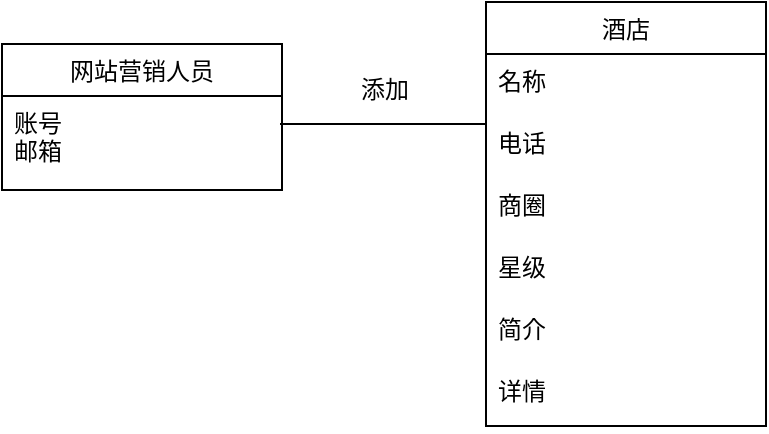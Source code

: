 <mxfile version="12.9.3" type="device"><diagram id="HMDZcqjixsvWW-80wU9_" name="第 1 页"><mxGraphModel dx="768" dy="492" grid="0" gridSize="10" guides="1" tooltips="1" connect="1" arrows="1" fold="1" page="1" pageScale="1" pageWidth="827" pageHeight="1169" math="0" shadow="0"><root><mxCell id="0"/><mxCell id="1" parent="0"/><mxCell id="3GLNaaLEcSM9IzNelsmz-1" value="网站营销人员" style="swimlane;fontStyle=0;childLayout=stackLayout;horizontal=1;startSize=26;fillColor=none;horizontalStack=0;resizeParent=1;resizeParentMax=0;resizeLast=0;collapsible=1;marginBottom=0;" parent="1" vertex="1"><mxGeometry x="160" y="230" width="140" height="73" as="geometry"/></mxCell><mxCell id="3GLNaaLEcSM9IzNelsmz-3" value="账号&#10;邮箱" style="text;strokeColor=none;fillColor=none;align=left;verticalAlign=top;spacingLeft=4;spacingRight=4;overflow=hidden;rotatable=0;points=[[0,0.5],[1,0.5]];portConstraint=eastwest;" parent="3GLNaaLEcSM9IzNelsmz-1" vertex="1"><mxGeometry y="26" width="140" height="47" as="geometry"/></mxCell><mxCell id="DMPkJZ2i_ZK9Mscqy2M7-2" value="" style="line;strokeWidth=1;fillColor=none;align=left;verticalAlign=middle;spacingTop=-1;spacingLeft=3;spacingRight=3;rotatable=0;labelPosition=right;points=[];portConstraint=eastwest;" parent="1" vertex="1"><mxGeometry x="299" y="266" width="103" height="8" as="geometry"/></mxCell><mxCell id="DMPkJZ2i_ZK9Mscqy2M7-4" value="添加" style="text;html=1;align=center;verticalAlign=middle;resizable=0;points=[];autosize=1;" parent="1" vertex="1"><mxGeometry x="333.5" y="244" width="34" height="18" as="geometry"/></mxCell><mxCell id="3GLNaaLEcSM9IzNelsmz-25" value="酒店" style="swimlane;fontStyle=0;childLayout=stackLayout;horizontal=1;startSize=26;fillColor=none;horizontalStack=0;resizeParent=1;resizeParentMax=0;resizeLast=0;collapsible=1;marginBottom=0;" parent="1" vertex="1"><mxGeometry x="402" y="209" width="140" height="212" as="geometry"/></mxCell><mxCell id="3GLNaaLEcSM9IzNelsmz-26" value="名称&#10;" style="text;strokeColor=none;fillColor=none;align=left;verticalAlign=top;spacingLeft=4;spacingRight=4;overflow=hidden;rotatable=0;points=[[0,0.5],[1,0.5]];portConstraint=eastwest;" parent="3GLNaaLEcSM9IzNelsmz-25" vertex="1"><mxGeometry y="26" width="140" height="31" as="geometry"/></mxCell><mxCell id="33oUYMDN7RZOKYh6E9-M-1" value="电话&#10;" style="text;strokeColor=none;fillColor=none;align=left;verticalAlign=top;spacingLeft=4;spacingRight=4;overflow=hidden;rotatable=0;points=[[0,0.5],[1,0.5]];portConstraint=eastwest;" vertex="1" parent="3GLNaaLEcSM9IzNelsmz-25"><mxGeometry y="57" width="140" height="31" as="geometry"/></mxCell><mxCell id="33oUYMDN7RZOKYh6E9-M-2" value="商圈&#10;" style="text;strokeColor=none;fillColor=none;align=left;verticalAlign=top;spacingLeft=4;spacingRight=4;overflow=hidden;rotatable=0;points=[[0,0.5],[1,0.5]];portConstraint=eastwest;" vertex="1" parent="3GLNaaLEcSM9IzNelsmz-25"><mxGeometry y="88" width="140" height="31" as="geometry"/></mxCell><mxCell id="33oUYMDN7RZOKYh6E9-M-3" value="星级" style="text;strokeColor=none;fillColor=none;align=left;verticalAlign=top;spacingLeft=4;spacingRight=4;overflow=hidden;rotatable=0;points=[[0,0.5],[1,0.5]];portConstraint=eastwest;" vertex="1" parent="3GLNaaLEcSM9IzNelsmz-25"><mxGeometry y="119" width="140" height="31" as="geometry"/></mxCell><mxCell id="33oUYMDN7RZOKYh6E9-M-4" value="简介" style="text;strokeColor=none;fillColor=none;align=left;verticalAlign=top;spacingLeft=4;spacingRight=4;overflow=hidden;rotatable=0;points=[[0,0.5],[1,0.5]];portConstraint=eastwest;" vertex="1" parent="3GLNaaLEcSM9IzNelsmz-25"><mxGeometry y="150" width="140" height="31" as="geometry"/></mxCell><mxCell id="33oUYMDN7RZOKYh6E9-M-5" value="详情" style="text;strokeColor=none;fillColor=none;align=left;verticalAlign=top;spacingLeft=4;spacingRight=4;overflow=hidden;rotatable=0;points=[[0,0.5],[1,0.5]];portConstraint=eastwest;" vertex="1" parent="3GLNaaLEcSM9IzNelsmz-25"><mxGeometry y="181" width="140" height="31" as="geometry"/></mxCell></root></mxGraphModel></diagram></mxfile>